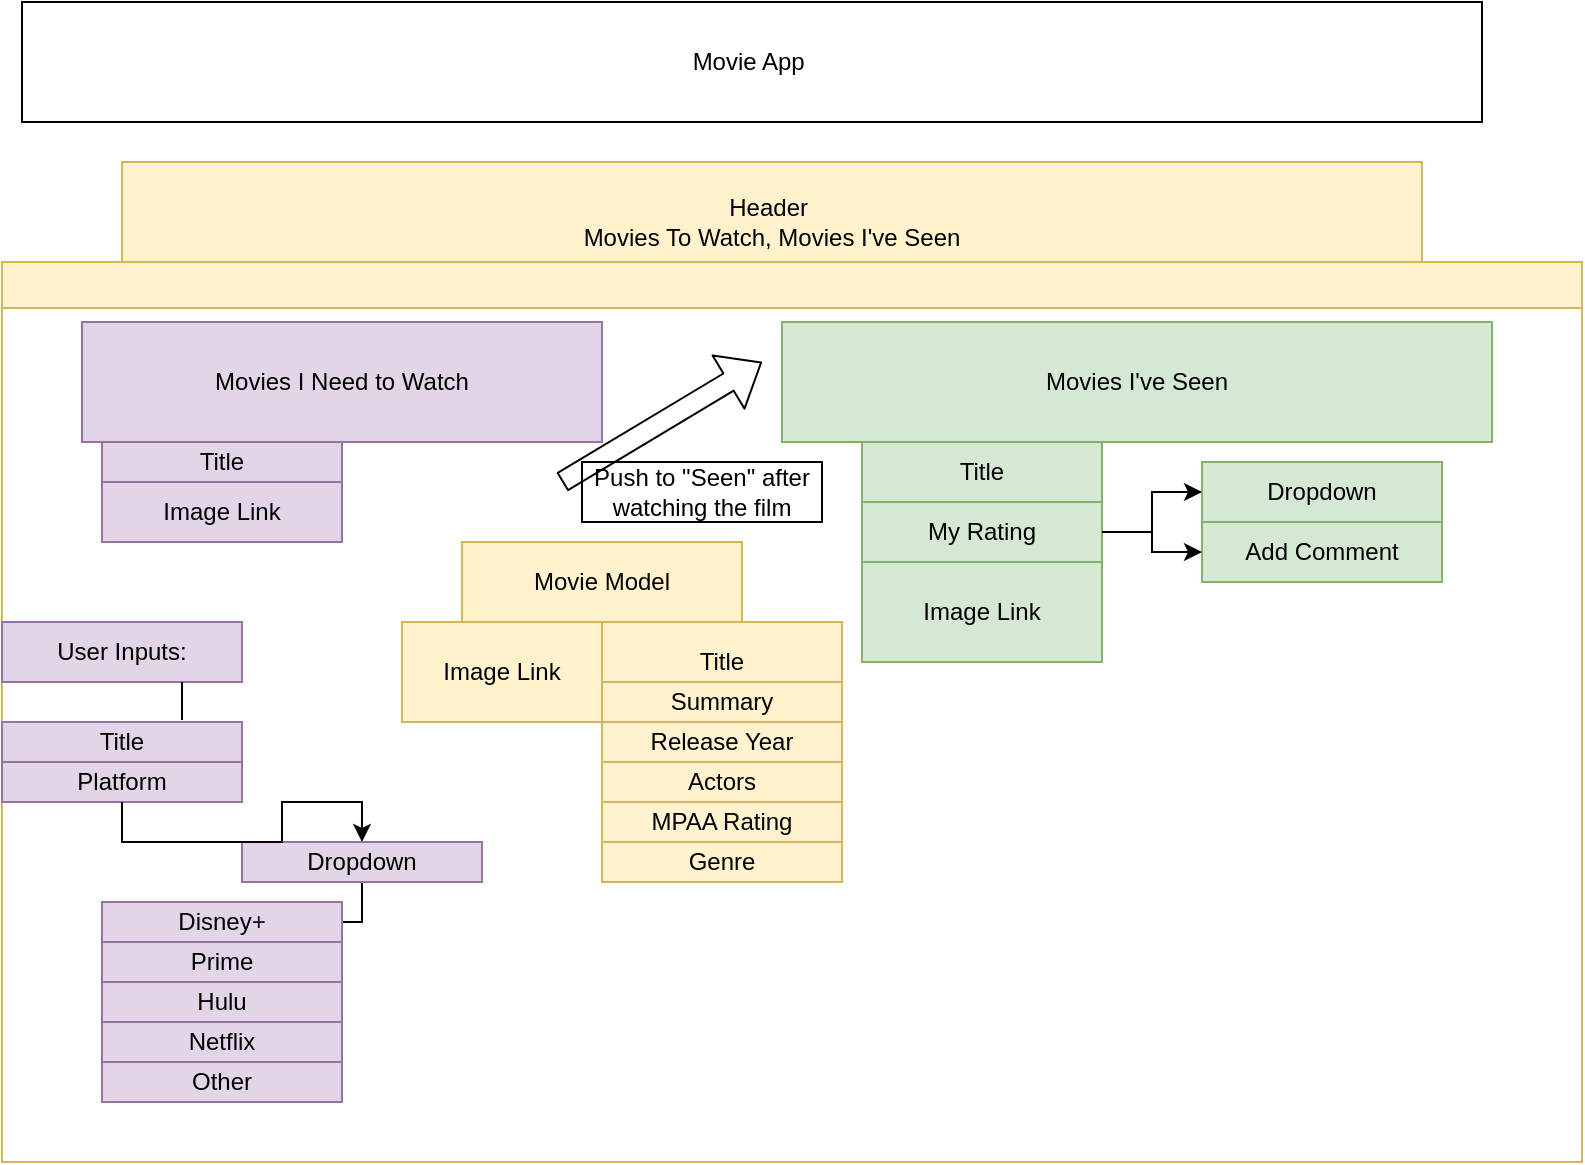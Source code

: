 <mxfile version="14.6.13" type="github">
  <diagram id="gyNgpG07HMaeRzGiWSaj" name="Page-1">
    <mxGraphModel dx="1102" dy="582" grid="1" gridSize="10" guides="1" tooltips="1" connect="1" arrows="1" fold="1" page="1" pageScale="1" pageWidth="850" pageHeight="1100" math="0" shadow="0">
      <root>
        <mxCell id="0" />
        <mxCell id="1" parent="0" />
        <mxCell id="OhJsWhGwU4XOWmIwv3Eu-1" value="Movie App&amp;nbsp;" style="rounded=0;whiteSpace=wrap;html=1;" parent="1" vertex="1">
          <mxGeometry x="50" y="10" width="730" height="60" as="geometry" />
        </mxCell>
        <mxCell id="OhJsWhGwU4XOWmIwv3Eu-2" value="Header&amp;nbsp;&lt;br&gt;Movies To Watch, Movies I&#39;ve Seen" style="rounded=0;whiteSpace=wrap;html=1;fillColor=#fff2cc;strokeColor=#d6b656;" parent="1" vertex="1">
          <mxGeometry x="100" y="90" width="650" height="60" as="geometry" />
        </mxCell>
        <mxCell id="OhJsWhGwU4XOWmIwv3Eu-3" value="" style="swimlane;fillColor=#fff2cc;strokeColor=#d6b656;" parent="1" vertex="1">
          <mxGeometry x="40" y="140" width="790" height="450" as="geometry" />
        </mxCell>
        <mxCell id="OhJsWhGwU4XOWmIwv3Eu-4" value="Movies I Need to Watch" style="rounded=0;whiteSpace=wrap;html=1;fillColor=#e1d5e7;strokeColor=#9673a6;" parent="OhJsWhGwU4XOWmIwv3Eu-3" vertex="1">
          <mxGeometry x="40" y="30" width="260" height="60" as="geometry" />
        </mxCell>
        <mxCell id="OhJsWhGwU4XOWmIwv3Eu-5" value="Title" style="rounded=0;whiteSpace=wrap;html=1;fillColor=#e1d5e7;strokeColor=#9673a6;" parent="OhJsWhGwU4XOWmIwv3Eu-3" vertex="1">
          <mxGeometry x="50" y="90" width="120" height="20" as="geometry" />
        </mxCell>
        <mxCell id="OhJsWhGwU4XOWmIwv3Eu-6" value="Movies I&#39;ve Seen" style="rounded=0;whiteSpace=wrap;html=1;fillColor=#d5e8d4;strokeColor=#82b366;" parent="OhJsWhGwU4XOWmIwv3Eu-3" vertex="1">
          <mxGeometry x="390" y="30" width="355" height="60" as="geometry" />
        </mxCell>
        <mxCell id="OhJsWhGwU4XOWmIwv3Eu-7" value="Title" style="rounded=0;whiteSpace=wrap;html=1;fillColor=#d5e8d4;strokeColor=#82b366;" parent="OhJsWhGwU4XOWmIwv3Eu-3" vertex="1">
          <mxGeometry x="430" y="90" width="120" height="30" as="geometry" />
        </mxCell>
        <mxCell id="OhJsWhGwU4XOWmIwv3Eu-10" value="My Rating" style="rounded=0;whiteSpace=wrap;html=1;fillColor=#d5e8d4;strokeColor=#82b366;" parent="OhJsWhGwU4XOWmIwv3Eu-3" vertex="1">
          <mxGeometry x="430" y="120" width="120" height="30" as="geometry" />
        </mxCell>
        <mxCell id="OhJsWhGwU4XOWmIwv3Eu-11" value="Movie Model" style="rounded=0;whiteSpace=wrap;html=1;fillColor=#fff2cc;strokeColor=#d6b656;" parent="OhJsWhGwU4XOWmIwv3Eu-3" vertex="1">
          <mxGeometry x="230" y="140" width="140" height="40" as="geometry" />
        </mxCell>
        <mxCell id="OhJsWhGwU4XOWmIwv3Eu-12" value="Title" style="rounded=0;whiteSpace=wrap;html=1;fillColor=#fff2cc;strokeColor=#d6b656;" parent="OhJsWhGwU4XOWmIwv3Eu-3" vertex="1">
          <mxGeometry x="300" y="180" width="120" height="40" as="geometry" />
        </mxCell>
        <mxCell id="OhJsWhGwU4XOWmIwv3Eu-13" value="Release Year" style="rounded=0;whiteSpace=wrap;html=1;fillColor=#fff2cc;strokeColor=#d6b656;" parent="OhJsWhGwU4XOWmIwv3Eu-3" vertex="1">
          <mxGeometry x="300" y="230" width="120" height="20" as="geometry" />
        </mxCell>
        <mxCell id="OhJsWhGwU4XOWmIwv3Eu-14" value="Actors" style="rounded=0;whiteSpace=wrap;html=1;fillColor=#fff2cc;strokeColor=#d6b656;" parent="OhJsWhGwU4XOWmIwv3Eu-3" vertex="1">
          <mxGeometry x="300" y="250" width="120" height="20" as="geometry" />
        </mxCell>
        <mxCell id="OhJsWhGwU4XOWmIwv3Eu-15" value="Summary" style="rounded=0;whiteSpace=wrap;html=1;fillColor=#fff2cc;strokeColor=#d6b656;" parent="OhJsWhGwU4XOWmIwv3Eu-3" vertex="1">
          <mxGeometry x="300" y="210" width="120" height="20" as="geometry" />
        </mxCell>
        <mxCell id="OhJsWhGwU4XOWmIwv3Eu-16" value="MPAA Rating" style="rounded=0;whiteSpace=wrap;html=1;fillColor=#fff2cc;strokeColor=#d6b656;" parent="OhJsWhGwU4XOWmIwv3Eu-3" vertex="1">
          <mxGeometry x="300" y="270" width="120" height="20" as="geometry" />
        </mxCell>
        <mxCell id="OhJsWhGwU4XOWmIwv3Eu-17" value="Genre" style="rounded=0;whiteSpace=wrap;html=1;fillColor=#fff2cc;strokeColor=#d6b656;" parent="OhJsWhGwU4XOWmIwv3Eu-3" vertex="1">
          <mxGeometry x="300" y="290" width="120" height="20" as="geometry" />
        </mxCell>
        <mxCell id="OhJsWhGwU4XOWmIwv3Eu-18" value="Image Link" style="rounded=0;whiteSpace=wrap;html=1;fillColor=#fff2cc;strokeColor=#d6b656;" parent="OhJsWhGwU4XOWmIwv3Eu-3" vertex="1">
          <mxGeometry x="200" y="180" width="100" height="50" as="geometry" />
        </mxCell>
        <mxCell id="OhJsWhGwU4XOWmIwv3Eu-19" value="Image Link" style="rounded=0;whiteSpace=wrap;html=1;fillColor=#e1d5e7;strokeColor=#9673a6;" parent="OhJsWhGwU4XOWmIwv3Eu-3" vertex="1">
          <mxGeometry x="50" y="110" width="120" height="30" as="geometry" />
        </mxCell>
        <mxCell id="OhJsWhGwU4XOWmIwv3Eu-21" value="Image Link" style="rounded=0;whiteSpace=wrap;html=1;fillColor=#d5e8d4;strokeColor=#82b366;" parent="OhJsWhGwU4XOWmIwv3Eu-3" vertex="1">
          <mxGeometry x="430" y="150" width="120" height="50" as="geometry" />
        </mxCell>
        <mxCell id="OhJsWhGwU4XOWmIwv3Eu-23" value="User Inputs:" style="rounded=0;whiteSpace=wrap;html=1;fillColor=#e1d5e7;strokeColor=#9673a6;" parent="OhJsWhGwU4XOWmIwv3Eu-3" vertex="1">
          <mxGeometry y="180" width="120" height="30" as="geometry" />
        </mxCell>
        <mxCell id="OhJsWhGwU4XOWmIwv3Eu-27" value="Platform" style="shape=step;perimeter=stepPerimeter;whiteSpace=wrap;html=1;fixedSize=1;size=-20;fillColor=#e1d5e7;strokeColor=#9673a6;" parent="OhJsWhGwU4XOWmIwv3Eu-3" vertex="1">
          <mxGeometry y="250" width="120" height="20" as="geometry" />
        </mxCell>
        <mxCell id="OhJsWhGwU4XOWmIwv3Eu-28" value="Title" style="shape=step;perimeter=stepPerimeter;whiteSpace=wrap;html=1;fixedSize=1;size=-20;fillColor=#e1d5e7;strokeColor=#9673a6;" parent="OhJsWhGwU4XOWmIwv3Eu-3" vertex="1">
          <mxGeometry y="230" width="120" height="20" as="geometry" />
        </mxCell>
        <mxCell id="OhJsWhGwU4XOWmIwv3Eu-29" value="Dropdown" style="rounded=0;whiteSpace=wrap;html=1;fillColor=#d5e8d4;strokeColor=#82b366;" parent="OhJsWhGwU4XOWmIwv3Eu-3" vertex="1">
          <mxGeometry x="600" y="100" width="120" height="30" as="geometry" />
        </mxCell>
        <mxCell id="OhJsWhGwU4XOWmIwv3Eu-30" value="" style="edgeStyle=orthogonalEdgeStyle;rounded=0;orthogonalLoop=1;jettySize=auto;html=1;" parent="OhJsWhGwU4XOWmIwv3Eu-3" source="OhJsWhGwU4XOWmIwv3Eu-10" target="OhJsWhGwU4XOWmIwv3Eu-29" edge="1">
          <mxGeometry relative="1" as="geometry" />
        </mxCell>
        <mxCell id="OhJsWhGwU4XOWmIwv3Eu-31" value="Add Comment" style="rounded=0;whiteSpace=wrap;html=1;fillColor=#d5e8d4;strokeColor=#82b366;" parent="OhJsWhGwU4XOWmIwv3Eu-3" vertex="1">
          <mxGeometry x="600" y="130" width="120" height="30" as="geometry" />
        </mxCell>
        <mxCell id="OhJsWhGwU4XOWmIwv3Eu-32" value="" style="edgeStyle=orthogonalEdgeStyle;rounded=0;orthogonalLoop=1;jettySize=auto;html=1;" parent="OhJsWhGwU4XOWmIwv3Eu-3" source="OhJsWhGwU4XOWmIwv3Eu-10" target="OhJsWhGwU4XOWmIwv3Eu-31" edge="1">
          <mxGeometry relative="1" as="geometry" />
        </mxCell>
        <mxCell id="OhJsWhGwU4XOWmIwv3Eu-36" value="" style="edgeStyle=orthogonalEdgeStyle;rounded=0;orthogonalLoop=1;jettySize=auto;html=1;" parent="OhJsWhGwU4XOWmIwv3Eu-3" source="OhJsWhGwU4XOWmIwv3Eu-33" target="OhJsWhGwU4XOWmIwv3Eu-35" edge="1">
          <mxGeometry relative="1" as="geometry" />
        </mxCell>
        <mxCell id="OhJsWhGwU4XOWmIwv3Eu-33" value="Dropdown" style="shape=step;perimeter=stepPerimeter;whiteSpace=wrap;html=1;fixedSize=1;size=-20;fillColor=#e1d5e7;strokeColor=#9673a6;" parent="OhJsWhGwU4XOWmIwv3Eu-3" vertex="1">
          <mxGeometry x="120" y="290" width="120" height="20" as="geometry" />
        </mxCell>
        <mxCell id="OhJsWhGwU4XOWmIwv3Eu-34" value="" style="edgeStyle=orthogonalEdgeStyle;rounded=0;orthogonalLoop=1;jettySize=auto;html=1;" parent="OhJsWhGwU4XOWmIwv3Eu-3" source="OhJsWhGwU4XOWmIwv3Eu-27" target="OhJsWhGwU4XOWmIwv3Eu-33" edge="1">
          <mxGeometry relative="1" as="geometry" />
        </mxCell>
        <mxCell id="OhJsWhGwU4XOWmIwv3Eu-35" value="Disney+" style="shape=step;perimeter=stepPerimeter;whiteSpace=wrap;html=1;fixedSize=1;size=-20;fillColor=#e1d5e7;strokeColor=#9673a6;" parent="OhJsWhGwU4XOWmIwv3Eu-3" vertex="1">
          <mxGeometry x="50" y="320" width="120" height="20" as="geometry" />
        </mxCell>
        <mxCell id="OhJsWhGwU4XOWmIwv3Eu-37" value="Prime" style="shape=step;perimeter=stepPerimeter;whiteSpace=wrap;html=1;fixedSize=1;size=-20;fillColor=#e1d5e7;strokeColor=#9673a6;" parent="OhJsWhGwU4XOWmIwv3Eu-3" vertex="1">
          <mxGeometry x="50" y="340" width="120" height="20" as="geometry" />
        </mxCell>
        <mxCell id="OhJsWhGwU4XOWmIwv3Eu-38" value="Hulu" style="shape=step;perimeter=stepPerimeter;whiteSpace=wrap;html=1;fixedSize=1;size=-20;fillColor=#e1d5e7;strokeColor=#9673a6;" parent="OhJsWhGwU4XOWmIwv3Eu-3" vertex="1">
          <mxGeometry x="50" y="360" width="120" height="20" as="geometry" />
        </mxCell>
        <mxCell id="OhJsWhGwU4XOWmIwv3Eu-39" value="Netflix" style="shape=step;perimeter=stepPerimeter;whiteSpace=wrap;html=1;fixedSize=1;size=-20;fillColor=#e1d5e7;strokeColor=#9673a6;" parent="OhJsWhGwU4XOWmIwv3Eu-3" vertex="1">
          <mxGeometry x="50" y="380" width="120" height="20" as="geometry" />
        </mxCell>
        <mxCell id="OhJsWhGwU4XOWmIwv3Eu-22" value="Push to &quot;Seen&quot; after watching the film" style="rounded=0;whiteSpace=wrap;html=1;" parent="OhJsWhGwU4XOWmIwv3Eu-3" vertex="1">
          <mxGeometry x="290" y="100" width="120" height="30" as="geometry" />
        </mxCell>
        <mxCell id="qOGNtWPAMAcibPMavYe3-1" value="Other" style="rounded=0;whiteSpace=wrap;html=1;fillColor=#e1d5e7;strokeColor=#9673a6;" parent="OhJsWhGwU4XOWmIwv3Eu-3" vertex="1">
          <mxGeometry x="50" y="400" width="120" height="20" as="geometry" />
        </mxCell>
        <mxCell id="qOGNtWPAMAcibPMavYe3-3" value="" style="shape=flexArrow;endArrow=classic;html=1;" parent="OhJsWhGwU4XOWmIwv3Eu-3" edge="1">
          <mxGeometry width="50" height="50" relative="1" as="geometry">
            <mxPoint x="280" y="110" as="sourcePoint" />
            <mxPoint x="380" y="50" as="targetPoint" />
          </mxGeometry>
        </mxCell>
        <mxCell id="qOGNtWPAMAcibPMavYe3-11" value="" style="endArrow=none;html=1;entryX=0.75;entryY=1;entryDx=0;entryDy=0;" parent="OhJsWhGwU4XOWmIwv3Eu-3" target="OhJsWhGwU4XOWmIwv3Eu-23" edge="1">
          <mxGeometry width="50" height="50" relative="1" as="geometry">
            <mxPoint x="90" y="229" as="sourcePoint" />
            <mxPoint x="80" y="220" as="targetPoint" />
          </mxGeometry>
        </mxCell>
      </root>
    </mxGraphModel>
  </diagram>
</mxfile>
